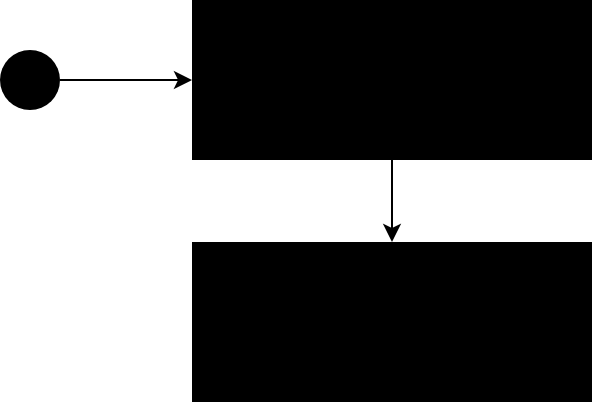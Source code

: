 <mxfile version="13.10.0" type="embed">
    <diagram id="y-GnEJx4kewLEWXTPMOk" name="Page-1">
        <mxGraphModel dx="872" dy="699" grid="1" gridSize="10" guides="1" tooltips="1" connect="1" arrows="1" fold="1" page="1" pageScale="1" pageWidth="1169" pageHeight="827" math="0" shadow="0">
            <root>
                <mxCell id="0"/>
                <mxCell id="1" parent="0"/>
                <mxCell id="4" value="" style="edgeStyle=orthogonalEdgeStyle;rounded=0;orthogonalLoop=1;jettySize=auto;html=1;" edge="1" parent="1" source="2" target="3">
                    <mxGeometry relative="1" as="geometry"/>
                </mxCell>
                <mxCell id="2" value="" style="ellipse;fillColor=#000000;strokeColor=none;" vertex="1" parent="1">
                    <mxGeometry x="64" y="104" width="30" height="30" as="geometry"/>
                </mxCell>
                <mxCell id="6" value="" style="edgeStyle=orthogonalEdgeStyle;rounded=0;orthogonalLoop=1;jettySize=auto;html=1;" edge="1" parent="1" source="3" target="5">
                    <mxGeometry relative="1" as="geometry"/>
                </mxCell>
                <mxCell id="3" value="Validate event payload" style="whiteSpace=wrap;html=1;strokeColor=none;fillColor=#000000;" vertex="1" parent="1">
                    <mxGeometry x="160" y="79" width="200" height="80" as="geometry"/>
                </mxCell>
                <mxCell id="5" value="Adding order to DynamoDB" style="whiteSpace=wrap;html=1;strokeColor=none;fillColor=#000000;" vertex="1" parent="1">
                    <mxGeometry x="160" y="200" width="200" height="80" as="geometry"/>
                </mxCell>
            </root>
        </mxGraphModel>
    </diagram>
</mxfile>
